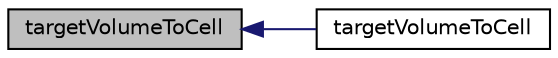 digraph "targetVolumeToCell"
{
  bgcolor="transparent";
  edge [fontname="Helvetica",fontsize="10",labelfontname="Helvetica",labelfontsize="10"];
  node [fontname="Helvetica",fontsize="10",shape=record];
  rankdir="LR";
  Node1 [label="targetVolumeToCell",height=0.2,width=0.4,color="black", fillcolor="grey75", style="filled", fontcolor="black"];
  Node1 -> Node2 [dir="back",color="midnightblue",fontsize="10",style="solid",fontname="Helvetica"];
  Node2 [label="targetVolumeToCell",height=0.2,width=0.4,color="black",URL="$a02649.html#a6ded9ed58145cfde1c0e59386d5a0e18",tooltip="Construct from dictionary. "];
}
